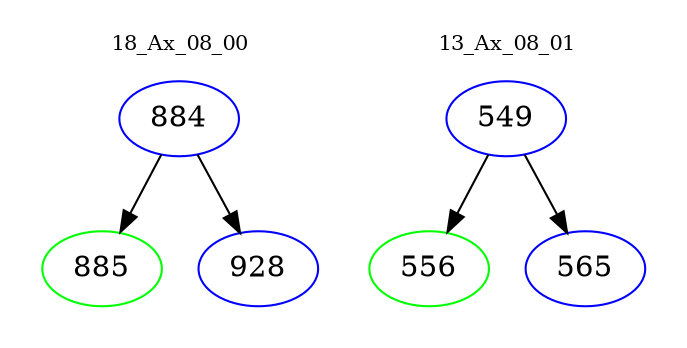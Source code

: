 digraph{
subgraph cluster_0 {
color = white
label = "18_Ax_08_00";
fontsize=10;
T0_884 [label="884", color="blue"]
T0_884 -> T0_885 [color="black"]
T0_885 [label="885", color="green"]
T0_884 -> T0_928 [color="black"]
T0_928 [label="928", color="blue"]
}
subgraph cluster_1 {
color = white
label = "13_Ax_08_01";
fontsize=10;
T1_549 [label="549", color="blue"]
T1_549 -> T1_556 [color="black"]
T1_556 [label="556", color="green"]
T1_549 -> T1_565 [color="black"]
T1_565 [label="565", color="blue"]
}
}
